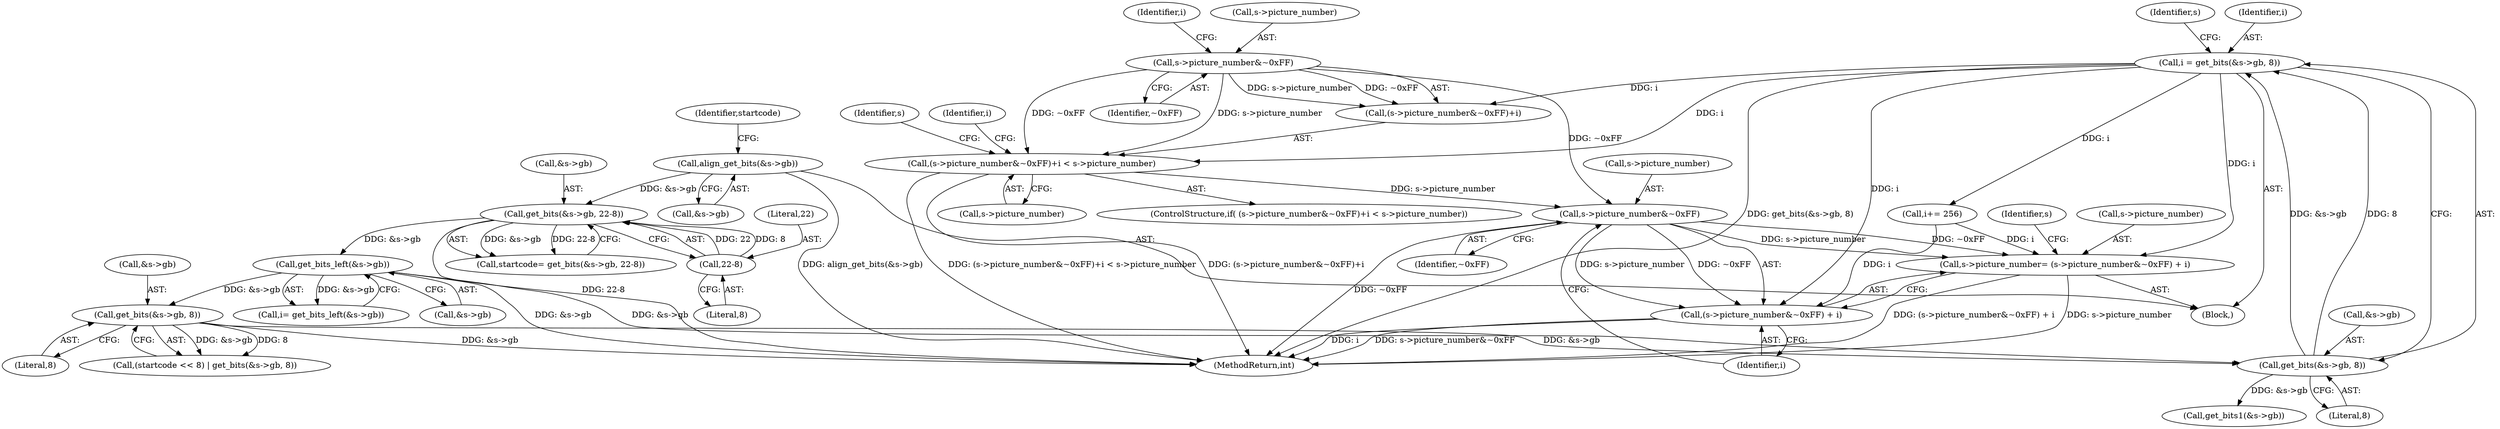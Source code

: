 digraph "0_libav_0a49a62f998747cfa564d98d36a459fe70d3299b@pointer" {
"1000214" [label="(Call,(s->picture_number&~0xFF)+i < s->picture_number)"];
"1000216" [label="(Call,s->picture_number&~0xFF)"];
"1000205" [label="(Call,i = get_bits(&s->gb, 8))"];
"1000207" [label="(Call,get_bits(&s->gb, 8))"];
"1000179" [label="(Call,get_bits(&s->gb, 8))"];
"1000160" [label="(Call,get_bits_left(&s->gb))"];
"1000149" [label="(Call,get_bits(&s->gb, 22-8))"];
"1000142" [label="(Call,align_get_bits(&s->gb))"];
"1000154" [label="(Call,22-8)"];
"1000233" [label="(Call,s->picture_number&~0xFF)"];
"1000228" [label="(Call,s->picture_number= (s->picture_number&~0xFF) + i)"];
"1000232" [label="(Call,(s->picture_number&~0xFF) + i)"];
"1000150" [label="(Call,&s->gb)"];
"1000234" [label="(Call,s->picture_number)"];
"1000238" [label="(Identifier,i)"];
"1000214" [label="(Call,(s->picture_number&~0xFF)+i < s->picture_number)"];
"1000149" [label="(Call,get_bits(&s->gb, 22-8))"];
"1000160" [label="(Call,get_bits_left(&s->gb))"];
"1000147" [label="(Call,startcode= get_bits(&s->gb, 22-8))"];
"1000213" [label="(ControlStructure,if( (s->picture_number&~0xFF)+i < s->picture_number))"];
"1000156" [label="(Literal,8)"];
"1000184" [label="(Literal,8)"];
"1000208" [label="(Call,&s->gb)"];
"1000233" [label="(Call,s->picture_number&~0xFF)"];
"1000180" [label="(Call,&s->gb)"];
"1000229" [label="(Call,s->picture_number)"];
"1000241" [label="(Call,get_bits1(&s->gb))"];
"1000232" [label="(Call,(s->picture_number&~0xFF) + i)"];
"1000175" [label="(Call,(startcode << 8) | get_bits(&s->gb, 8))"];
"1000212" [label="(Literal,8)"];
"1000218" [label="(Identifier,s)"];
"1000216" [label="(Call,s->picture_number&~0xFF)"];
"1000228" [label="(Call,s->picture_number= (s->picture_number&~0xFF) + i)"];
"1000161" [label="(Call,&s->gb)"];
"1000143" [label="(Call,&s->gb)"];
"1001092" [label="(MethodReturn,int)"];
"1000136" [label="(Block,)"];
"1000221" [label="(Identifier,i)"];
"1000148" [label="(Identifier,startcode)"];
"1000155" [label="(Literal,22)"];
"1000158" [label="(Call,i= get_bits_left(&s->gb))"];
"1000220" [label="(Identifier,~0xFF)"];
"1000222" [label="(Call,s->picture_number)"];
"1000179" [label="(Call,get_bits(&s->gb, 8))"];
"1000226" [label="(Identifier,i)"];
"1000237" [label="(Identifier,~0xFF)"];
"1000225" [label="(Call,i+= 256)"];
"1000230" [label="(Identifier,s)"];
"1000206" [label="(Identifier,i)"];
"1000154" [label="(Call,22-8)"];
"1000215" [label="(Call,(s->picture_number&~0xFF)+i)"];
"1000142" [label="(Call,align_get_bits(&s->gb))"];
"1000205" [label="(Call,i = get_bits(&s->gb, 8))"];
"1000244" [label="(Identifier,s)"];
"1000207" [label="(Call,get_bits(&s->gb, 8))"];
"1000217" [label="(Call,s->picture_number)"];
"1000214" -> "1000213"  [label="AST: "];
"1000214" -> "1000222"  [label="CFG: "];
"1000215" -> "1000214"  [label="AST: "];
"1000222" -> "1000214"  [label="AST: "];
"1000226" -> "1000214"  [label="CFG: "];
"1000230" -> "1000214"  [label="CFG: "];
"1000214" -> "1001092"  [label="DDG: (s->picture_number&~0xFF)+i < s->picture_number"];
"1000214" -> "1001092"  [label="DDG: (s->picture_number&~0xFF)+i"];
"1000216" -> "1000214"  [label="DDG: s->picture_number"];
"1000216" -> "1000214"  [label="DDG: ~0xFF"];
"1000205" -> "1000214"  [label="DDG: i"];
"1000214" -> "1000233"  [label="DDG: s->picture_number"];
"1000216" -> "1000215"  [label="AST: "];
"1000216" -> "1000220"  [label="CFG: "];
"1000217" -> "1000216"  [label="AST: "];
"1000220" -> "1000216"  [label="AST: "];
"1000221" -> "1000216"  [label="CFG: "];
"1000216" -> "1000215"  [label="DDG: s->picture_number"];
"1000216" -> "1000215"  [label="DDG: ~0xFF"];
"1000216" -> "1000233"  [label="DDG: ~0xFF"];
"1000205" -> "1000136"  [label="AST: "];
"1000205" -> "1000207"  [label="CFG: "];
"1000206" -> "1000205"  [label="AST: "];
"1000207" -> "1000205"  [label="AST: "];
"1000218" -> "1000205"  [label="CFG: "];
"1000205" -> "1001092"  [label="DDG: get_bits(&s->gb, 8)"];
"1000207" -> "1000205"  [label="DDG: &s->gb"];
"1000207" -> "1000205"  [label="DDG: 8"];
"1000205" -> "1000215"  [label="DDG: i"];
"1000205" -> "1000225"  [label="DDG: i"];
"1000205" -> "1000228"  [label="DDG: i"];
"1000205" -> "1000232"  [label="DDG: i"];
"1000207" -> "1000212"  [label="CFG: "];
"1000208" -> "1000207"  [label="AST: "];
"1000212" -> "1000207"  [label="AST: "];
"1000179" -> "1000207"  [label="DDG: &s->gb"];
"1000160" -> "1000207"  [label="DDG: &s->gb"];
"1000207" -> "1000241"  [label="DDG: &s->gb"];
"1000179" -> "1000175"  [label="AST: "];
"1000179" -> "1000184"  [label="CFG: "];
"1000180" -> "1000179"  [label="AST: "];
"1000184" -> "1000179"  [label="AST: "];
"1000175" -> "1000179"  [label="CFG: "];
"1000179" -> "1001092"  [label="DDG: &s->gb"];
"1000179" -> "1000175"  [label="DDG: &s->gb"];
"1000179" -> "1000175"  [label="DDG: 8"];
"1000160" -> "1000179"  [label="DDG: &s->gb"];
"1000160" -> "1000158"  [label="AST: "];
"1000160" -> "1000161"  [label="CFG: "];
"1000161" -> "1000160"  [label="AST: "];
"1000158" -> "1000160"  [label="CFG: "];
"1000160" -> "1001092"  [label="DDG: &s->gb"];
"1000160" -> "1000158"  [label="DDG: &s->gb"];
"1000149" -> "1000160"  [label="DDG: &s->gb"];
"1000149" -> "1000147"  [label="AST: "];
"1000149" -> "1000154"  [label="CFG: "];
"1000150" -> "1000149"  [label="AST: "];
"1000154" -> "1000149"  [label="AST: "];
"1000147" -> "1000149"  [label="CFG: "];
"1000149" -> "1001092"  [label="DDG: 22-8"];
"1000149" -> "1000147"  [label="DDG: &s->gb"];
"1000149" -> "1000147"  [label="DDG: 22-8"];
"1000142" -> "1000149"  [label="DDG: &s->gb"];
"1000154" -> "1000149"  [label="DDG: 22"];
"1000154" -> "1000149"  [label="DDG: 8"];
"1000142" -> "1000136"  [label="AST: "];
"1000142" -> "1000143"  [label="CFG: "];
"1000143" -> "1000142"  [label="AST: "];
"1000148" -> "1000142"  [label="CFG: "];
"1000142" -> "1001092"  [label="DDG: align_get_bits(&s->gb)"];
"1000154" -> "1000156"  [label="CFG: "];
"1000155" -> "1000154"  [label="AST: "];
"1000156" -> "1000154"  [label="AST: "];
"1000233" -> "1000232"  [label="AST: "];
"1000233" -> "1000237"  [label="CFG: "];
"1000234" -> "1000233"  [label="AST: "];
"1000237" -> "1000233"  [label="AST: "];
"1000238" -> "1000233"  [label="CFG: "];
"1000233" -> "1001092"  [label="DDG: ~0xFF"];
"1000233" -> "1000228"  [label="DDG: s->picture_number"];
"1000233" -> "1000228"  [label="DDG: ~0xFF"];
"1000233" -> "1000232"  [label="DDG: s->picture_number"];
"1000233" -> "1000232"  [label="DDG: ~0xFF"];
"1000228" -> "1000136"  [label="AST: "];
"1000228" -> "1000232"  [label="CFG: "];
"1000229" -> "1000228"  [label="AST: "];
"1000232" -> "1000228"  [label="AST: "];
"1000244" -> "1000228"  [label="CFG: "];
"1000228" -> "1001092"  [label="DDG: s->picture_number"];
"1000228" -> "1001092"  [label="DDG: (s->picture_number&~0xFF) + i"];
"1000225" -> "1000228"  [label="DDG: i"];
"1000232" -> "1000238"  [label="CFG: "];
"1000238" -> "1000232"  [label="AST: "];
"1000232" -> "1001092"  [label="DDG: s->picture_number&~0xFF"];
"1000232" -> "1001092"  [label="DDG: i"];
"1000225" -> "1000232"  [label="DDG: i"];
}

